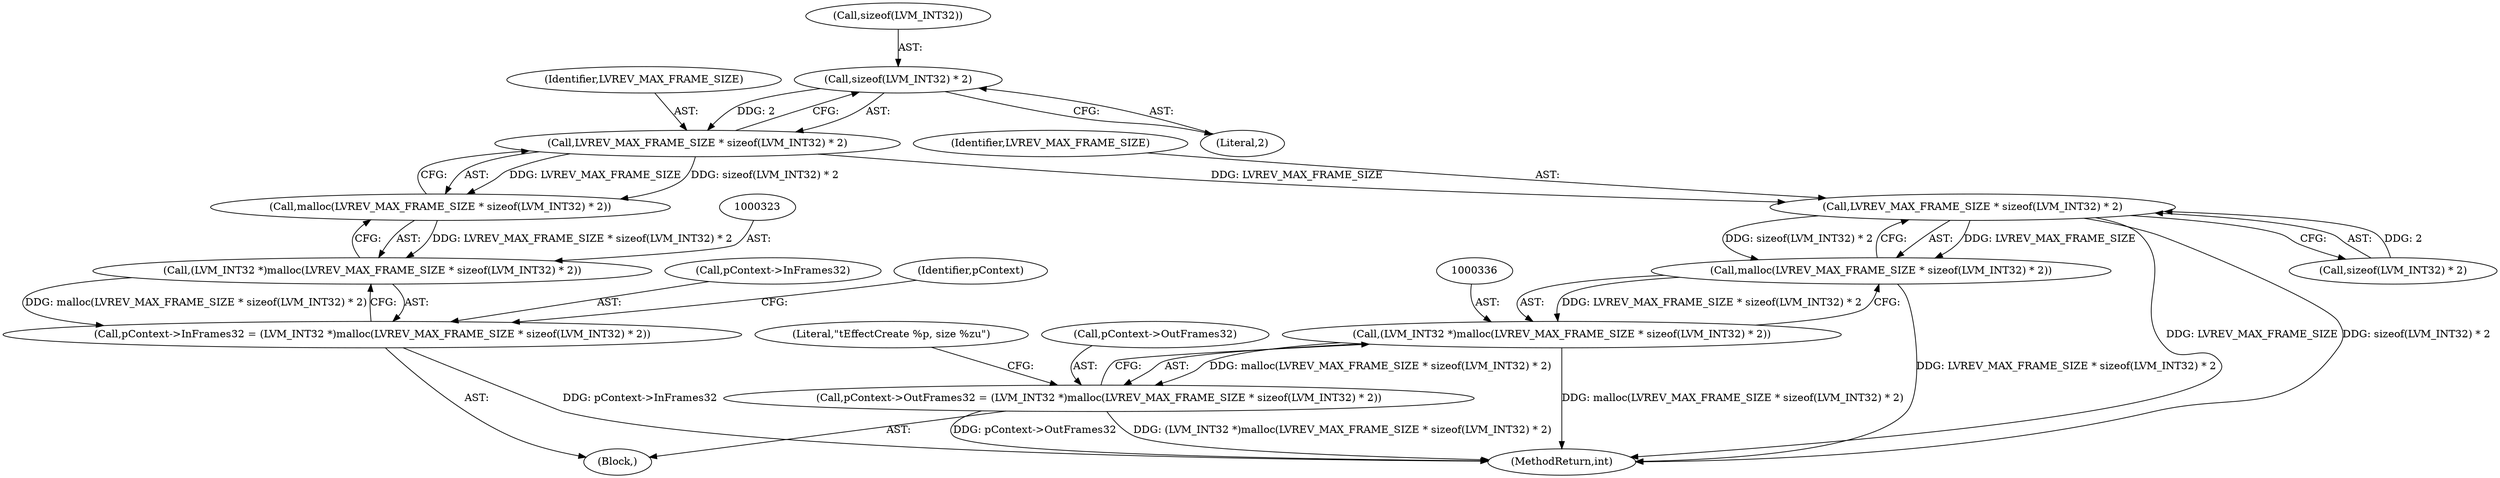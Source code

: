 digraph "0_Android_aeea52da00d210587fb3ed895de3d5f2e0264c88_5@API" {
"1000327" [label="(Call,sizeof(LVM_INT32) * 2)"];
"1000325" [label="(Call,LVREV_MAX_FRAME_SIZE * sizeof(LVM_INT32) * 2)"];
"1000324" [label="(Call,malloc(LVREV_MAX_FRAME_SIZE * sizeof(LVM_INT32) * 2))"];
"1000322" [label="(Call,(LVM_INT32 *)malloc(LVREV_MAX_FRAME_SIZE * sizeof(LVM_INT32) * 2))"];
"1000318" [label="(Call,pContext->InFrames32 = (LVM_INT32 *)malloc(LVREV_MAX_FRAME_SIZE * sizeof(LVM_INT32) * 2))"];
"1000338" [label="(Call,LVREV_MAX_FRAME_SIZE * sizeof(LVM_INT32) * 2)"];
"1000337" [label="(Call,malloc(LVREV_MAX_FRAME_SIZE * sizeof(LVM_INT32) * 2))"];
"1000335" [label="(Call,(LVM_INT32 *)malloc(LVREV_MAX_FRAME_SIZE * sizeof(LVM_INT32) * 2))"];
"1000331" [label="(Call,pContext->OutFrames32 = (LVM_INT32 *)malloc(LVREV_MAX_FRAME_SIZE * sizeof(LVM_INT32) * 2))"];
"1000324" [label="(Call,malloc(LVREV_MAX_FRAME_SIZE * sizeof(LVM_INT32) * 2))"];
"1000340" [label="(Call,sizeof(LVM_INT32) * 2)"];
"1000331" [label="(Call,pContext->OutFrames32 = (LVM_INT32 *)malloc(LVREV_MAX_FRAME_SIZE * sizeof(LVM_INT32) * 2))"];
"1000326" [label="(Identifier,LVREV_MAX_FRAME_SIZE)"];
"1000328" [label="(Call,sizeof(LVM_INT32))"];
"1000339" [label="(Identifier,LVREV_MAX_FRAME_SIZE)"];
"1000338" [label="(Call,LVREV_MAX_FRAME_SIZE * sizeof(LVM_INT32) * 2)"];
"1000330" [label="(Literal,2)"];
"1000322" [label="(Call,(LVM_INT32 *)malloc(LVREV_MAX_FRAME_SIZE * sizeof(LVM_INT32) * 2))"];
"1000345" [label="(Literal,\"\tEffectCreate %p, size %zu\")"];
"1000318" [label="(Call,pContext->InFrames32 = (LVM_INT32 *)malloc(LVREV_MAX_FRAME_SIZE * sizeof(LVM_INT32) * 2))"];
"1000327" [label="(Call,sizeof(LVM_INT32) * 2)"];
"1000337" [label="(Call,malloc(LVREV_MAX_FRAME_SIZE * sizeof(LVM_INT32) * 2))"];
"1000335" [label="(Call,(LVM_INT32 *)malloc(LVREV_MAX_FRAME_SIZE * sizeof(LVM_INT32) * 2))"];
"1000325" [label="(Call,LVREV_MAX_FRAME_SIZE * sizeof(LVM_INT32) * 2)"];
"1000319" [label="(Call,pContext->InFrames32)"];
"1000353" [label="(MethodReturn,int)"];
"1000106" [label="(Block,)"];
"1000332" [label="(Call,pContext->OutFrames32)"];
"1000333" [label="(Identifier,pContext)"];
"1000327" -> "1000325"  [label="AST: "];
"1000327" -> "1000330"  [label="CFG: "];
"1000328" -> "1000327"  [label="AST: "];
"1000330" -> "1000327"  [label="AST: "];
"1000325" -> "1000327"  [label="CFG: "];
"1000327" -> "1000325"  [label="DDG: 2"];
"1000325" -> "1000324"  [label="AST: "];
"1000326" -> "1000325"  [label="AST: "];
"1000324" -> "1000325"  [label="CFG: "];
"1000325" -> "1000324"  [label="DDG: LVREV_MAX_FRAME_SIZE"];
"1000325" -> "1000324"  [label="DDG: sizeof(LVM_INT32) * 2"];
"1000325" -> "1000338"  [label="DDG: LVREV_MAX_FRAME_SIZE"];
"1000324" -> "1000322"  [label="AST: "];
"1000322" -> "1000324"  [label="CFG: "];
"1000324" -> "1000322"  [label="DDG: LVREV_MAX_FRAME_SIZE * sizeof(LVM_INT32) * 2"];
"1000322" -> "1000318"  [label="AST: "];
"1000323" -> "1000322"  [label="AST: "];
"1000318" -> "1000322"  [label="CFG: "];
"1000322" -> "1000318"  [label="DDG: malloc(LVREV_MAX_FRAME_SIZE * sizeof(LVM_INT32) * 2)"];
"1000318" -> "1000106"  [label="AST: "];
"1000319" -> "1000318"  [label="AST: "];
"1000333" -> "1000318"  [label="CFG: "];
"1000318" -> "1000353"  [label="DDG: pContext->InFrames32"];
"1000338" -> "1000337"  [label="AST: "];
"1000338" -> "1000340"  [label="CFG: "];
"1000339" -> "1000338"  [label="AST: "];
"1000340" -> "1000338"  [label="AST: "];
"1000337" -> "1000338"  [label="CFG: "];
"1000338" -> "1000353"  [label="DDG: LVREV_MAX_FRAME_SIZE"];
"1000338" -> "1000353"  [label="DDG: sizeof(LVM_INT32) * 2"];
"1000338" -> "1000337"  [label="DDG: LVREV_MAX_FRAME_SIZE"];
"1000338" -> "1000337"  [label="DDG: sizeof(LVM_INT32) * 2"];
"1000340" -> "1000338"  [label="DDG: 2"];
"1000337" -> "1000335"  [label="AST: "];
"1000335" -> "1000337"  [label="CFG: "];
"1000337" -> "1000353"  [label="DDG: LVREV_MAX_FRAME_SIZE * sizeof(LVM_INT32) * 2"];
"1000337" -> "1000335"  [label="DDG: LVREV_MAX_FRAME_SIZE * sizeof(LVM_INT32) * 2"];
"1000335" -> "1000331"  [label="AST: "];
"1000336" -> "1000335"  [label="AST: "];
"1000331" -> "1000335"  [label="CFG: "];
"1000335" -> "1000353"  [label="DDG: malloc(LVREV_MAX_FRAME_SIZE * sizeof(LVM_INT32) * 2)"];
"1000335" -> "1000331"  [label="DDG: malloc(LVREV_MAX_FRAME_SIZE * sizeof(LVM_INT32) * 2)"];
"1000331" -> "1000106"  [label="AST: "];
"1000332" -> "1000331"  [label="AST: "];
"1000345" -> "1000331"  [label="CFG: "];
"1000331" -> "1000353"  [label="DDG: pContext->OutFrames32"];
"1000331" -> "1000353"  [label="DDG: (LVM_INT32 *)malloc(LVREV_MAX_FRAME_SIZE * sizeof(LVM_INT32) * 2)"];
}
